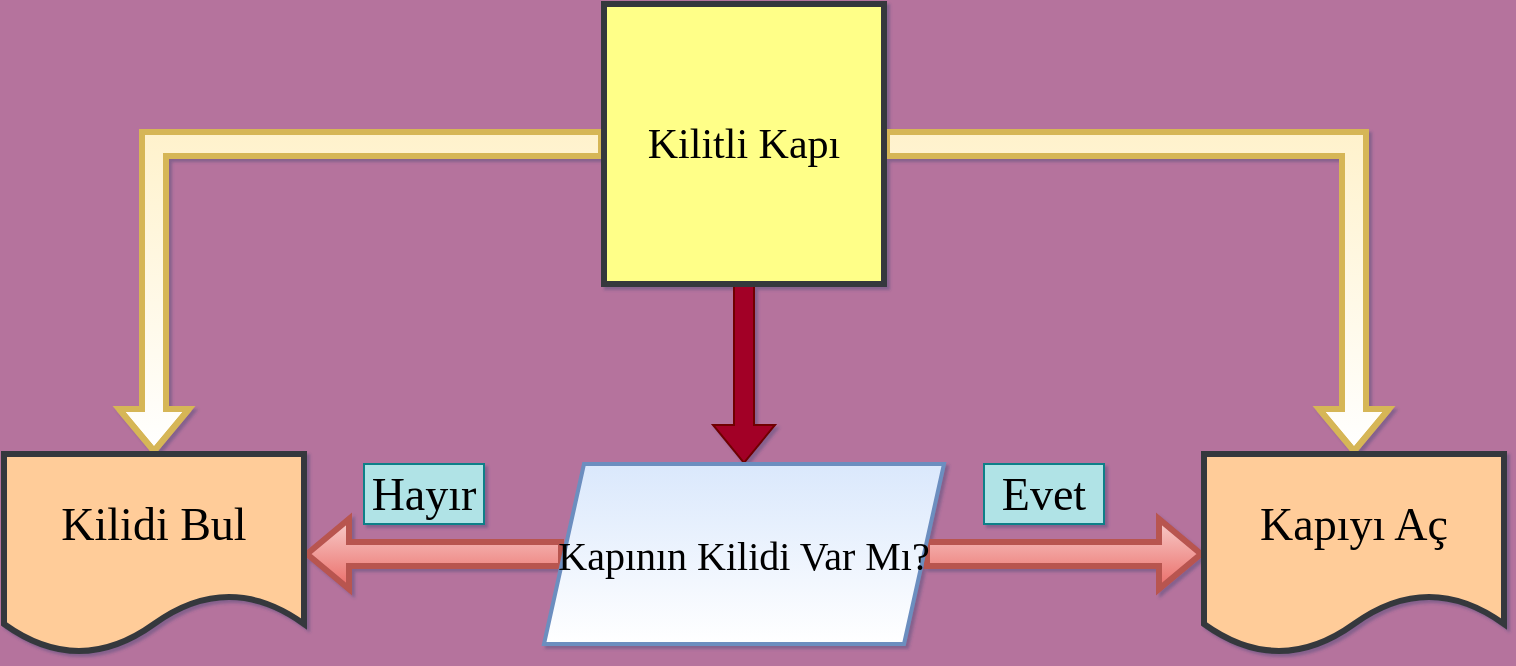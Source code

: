 <mxfile version="17.4.0" type="github">
  <diagram id="3njujTorpQs4fORfyofw" name="Page-1">
    <mxGraphModel dx="1102" dy="614" grid="1" gridSize="10" guides="1" tooltips="1" connect="1" arrows="1" fold="1" page="1" pageScale="1" pageWidth="827" pageHeight="1169" background="#B5739D" math="0" shadow="1">
      <root>
        <mxCell id="0" />
        <mxCell id="1" parent="0" />
        <mxCell id="hsL9XAnFpjKKZIZdOpRt-15" style="edgeStyle=orthogonalEdgeStyle;rounded=0;orthogonalLoop=1;jettySize=auto;html=1;entryX=0.5;entryY=0;entryDx=0;entryDy=0;fontFamily=Georgia;fontSize=14;shape=flexArrow;fillColor=#a20025;strokeColor=#6F0000;" edge="1" parent="1" source="hsL9XAnFpjKKZIZdOpRt-11" target="hsL9XAnFpjKKZIZdOpRt-14">
          <mxGeometry relative="1" as="geometry" />
        </mxCell>
        <mxCell id="hsL9XAnFpjKKZIZdOpRt-26" style="edgeStyle=orthogonalEdgeStyle;shape=flexArrow;rounded=0;orthogonalLoop=1;jettySize=auto;html=1;entryX=0.5;entryY=0;entryDx=0;entryDy=0;fontFamily=Georgia;fontSize=23;strokeWidth=3;fillColor=#fff2cc;strokeColor=#d6b656;gradientColor=#ffffff;" edge="1" parent="1" source="hsL9XAnFpjKKZIZdOpRt-11" target="hsL9XAnFpjKKZIZdOpRt-17">
          <mxGeometry relative="1" as="geometry" />
        </mxCell>
        <mxCell id="hsL9XAnFpjKKZIZdOpRt-27" style="edgeStyle=orthogonalEdgeStyle;shape=flexArrow;rounded=0;orthogonalLoop=1;jettySize=auto;html=1;entryX=0.5;entryY=0;entryDx=0;entryDy=0;fontFamily=Georgia;fontSize=23;strokeWidth=3;fillColor=#fff2cc;strokeColor=#d6b656;gradientColor=#ffffff;" edge="1" parent="1" source="hsL9XAnFpjKKZIZdOpRt-11" target="hsL9XAnFpjKKZIZdOpRt-16">
          <mxGeometry relative="1" as="geometry" />
        </mxCell>
        <mxCell id="hsL9XAnFpjKKZIZdOpRt-11" value="&lt;div style=&quot;text-align: justify ; font-size: 21px&quot;&gt;Kilitli Kapı&lt;/div&gt;" style="whiteSpace=wrap;html=1;aspect=fixed;align=center;fillColor=#ffff88;strokeColor=#36393d;fontFamily=Georgia;strokeWidth=3;gradientColor=none;" vertex="1" parent="1">
          <mxGeometry x="370" y="20" width="140" height="140" as="geometry" />
        </mxCell>
        <mxCell id="hsL9XAnFpjKKZIZdOpRt-24" style="edgeStyle=orthogonalEdgeStyle;shape=flexArrow;rounded=0;orthogonalLoop=1;jettySize=auto;html=1;exitX=0;exitY=0.5;exitDx=0;exitDy=0;fontFamily=Georgia;fontSize=23;strokeWidth=3;fillColor=#f8cecc;gradientColor=#ea6b66;strokeColor=#b85450;" edge="1" parent="1" source="hsL9XAnFpjKKZIZdOpRt-14" target="hsL9XAnFpjKKZIZdOpRt-17">
          <mxGeometry relative="1" as="geometry" />
        </mxCell>
        <mxCell id="hsL9XAnFpjKKZIZdOpRt-25" style="edgeStyle=orthogonalEdgeStyle;shape=flexArrow;rounded=0;orthogonalLoop=1;jettySize=auto;html=1;entryX=0;entryY=0.5;entryDx=0;entryDy=0;fontFamily=Georgia;fontSize=23;strokeWidth=3;fillColor=#f8cecc;gradientColor=#ea6b66;strokeColor=#b85450;" edge="1" parent="1" source="hsL9XAnFpjKKZIZdOpRt-14" target="hsL9XAnFpjKKZIZdOpRt-16">
          <mxGeometry relative="1" as="geometry" />
        </mxCell>
        <mxCell id="hsL9XAnFpjKKZIZdOpRt-14" value="Kapının Kilidi Var Mı?" style="shape=parallelogram;perimeter=parallelogramPerimeter;whiteSpace=wrap;html=1;fixedSize=1;fontSize=20;fillColor=#dae8fc;strokeColor=#6c8ebf;fontFamily=Georgia;strokeWidth=2;gradientColor=#ffffff;" vertex="1" parent="1">
          <mxGeometry x="340" y="250" width="200" height="90" as="geometry" />
        </mxCell>
        <mxCell id="hsL9XAnFpjKKZIZdOpRt-16" value="Kapıyı Aç" style="shape=document;whiteSpace=wrap;html=1;boundedLbl=1;fontFamily=Garamond;fontSize=23;strokeWidth=3;fillColor=#ffcc99;strokeColor=#36393d;" vertex="1" parent="1">
          <mxGeometry x="670" y="245" width="150" height="100" as="geometry" />
        </mxCell>
        <mxCell id="hsL9XAnFpjKKZIZdOpRt-17" value="Kilidi Bul" style="shape=document;whiteSpace=wrap;html=1;boundedLbl=1;fontFamily=Garamond;fontSize=23;strokeWidth=3;fillColor=#ffcc99;strokeColor=#36393d;" vertex="1" parent="1">
          <mxGeometry x="70" y="245" width="150" height="100" as="geometry" />
        </mxCell>
        <mxCell id="hsL9XAnFpjKKZIZdOpRt-20" value="Hayır" style="text;html=1;fillColor=#b0e3e6;align=center;verticalAlign=middle;whiteSpace=wrap;rounded=0;fontFamily=Georgia;fontSize=23;strokeColor=#0e8088;" vertex="1" parent="1">
          <mxGeometry x="250" y="250" width="60" height="30" as="geometry" />
        </mxCell>
        <mxCell id="hsL9XAnFpjKKZIZdOpRt-21" value="Evet" style="text;html=1;strokeColor=#0e8088;fillColor=#b0e3e6;align=center;verticalAlign=middle;whiteSpace=wrap;rounded=0;fontFamily=Georgia;fontSize=23;" vertex="1" parent="1">
          <mxGeometry x="560" y="250" width="60" height="30" as="geometry" />
        </mxCell>
      </root>
    </mxGraphModel>
  </diagram>
</mxfile>
